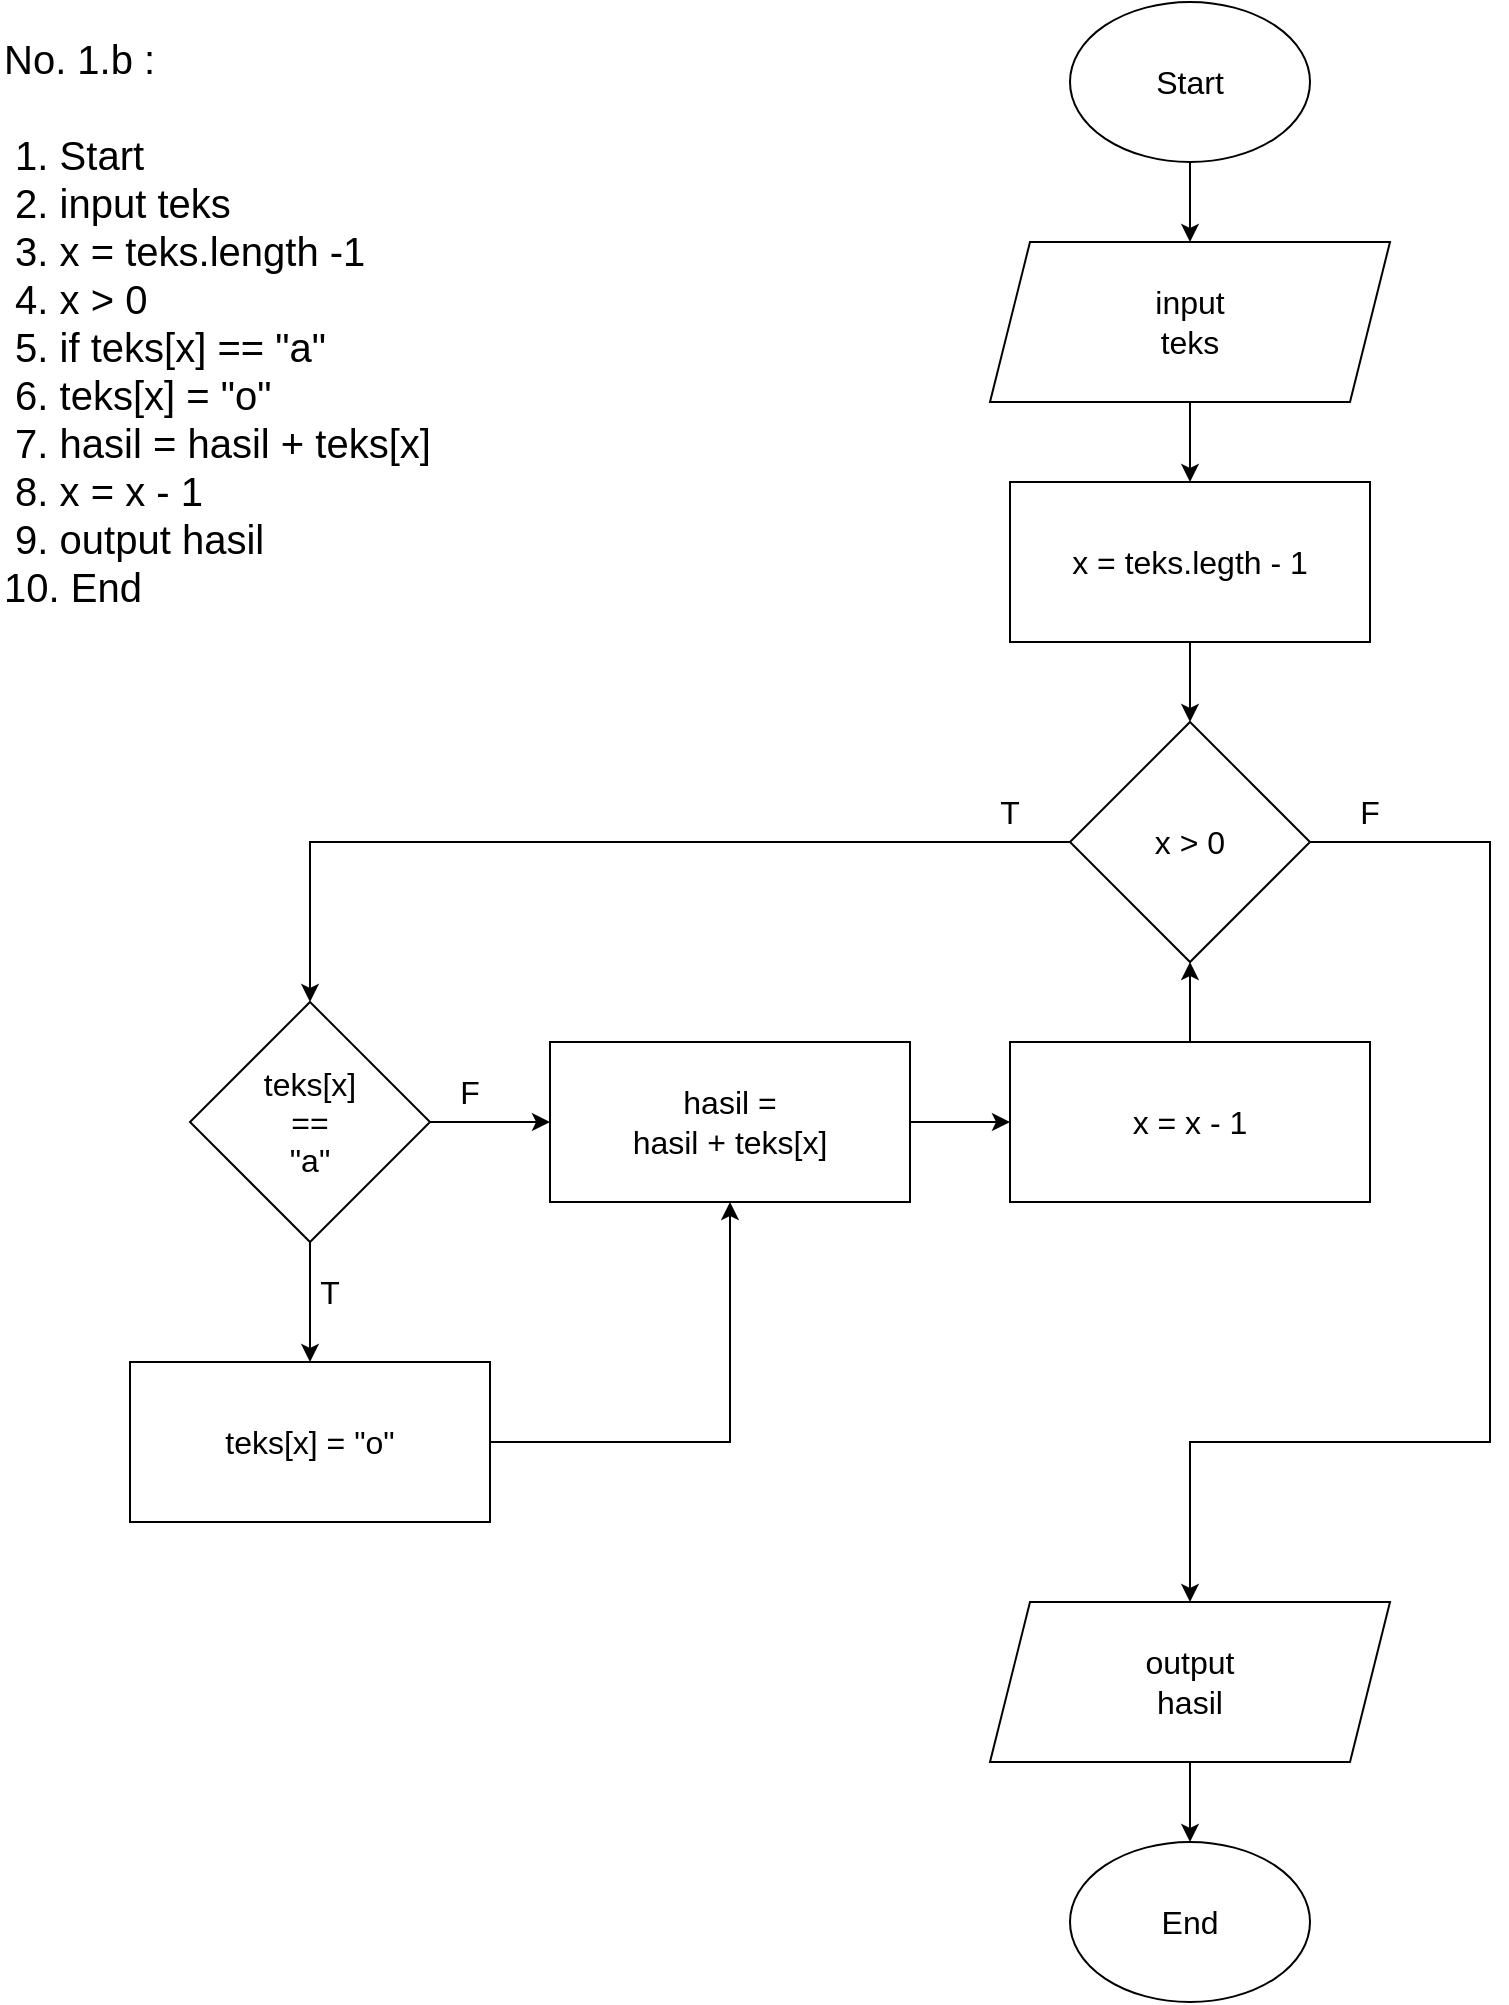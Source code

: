 <mxfile version="20.8.18" type="device"><diagram name="Page-1" id="kd0TApxPa6FV5b5bpifL"><mxGraphModel dx="1827" dy="1297" grid="1" gridSize="10" guides="1" tooltips="1" connect="1" arrows="1" fold="1" page="1" pageScale="1" pageWidth="850" pageHeight="1100" math="0" shadow="0"><root><mxCell id="0"/><mxCell id="1" parent="0"/><mxCell id="8gmWFEYBGh12hm8da9x5-1" value="No. 1.b :&lt;br&gt;&lt;br style=&quot;border-color: var(--border-color); font-size: 20px;&quot;&gt;&lt;span style=&quot;font-size: 20px;&quot;&gt;&amp;nbsp;1. Start&lt;/span&gt;&lt;br style=&quot;border-color: var(--border-color); font-size: 20px;&quot;&gt;&lt;span style=&quot;font-size: 20px;&quot;&gt;&amp;nbsp;2. input teks&lt;/span&gt;&lt;br style=&quot;border-color: var(--border-color); font-size: 20px;&quot;&gt;&lt;span style=&quot;font-size: 20px;&quot;&gt;&amp;nbsp;3. x = teks.length -1&lt;/span&gt;&lt;br style=&quot;border-color: var(--border-color); font-size: 20px;&quot;&gt;&lt;span style=&quot;font-size: 20px;&quot;&gt;&amp;nbsp;4. x &amp;gt; 0&lt;/span&gt;&lt;br style=&quot;border-color: var(--border-color); font-size: 20px;&quot;&gt;&lt;span style=&quot;font-size: 20px;&quot;&gt;&amp;nbsp;5. if teks[x] == &quot;a&quot;&lt;/span&gt;&lt;br style=&quot;border-color: var(--border-color); font-size: 20px;&quot;&gt;&lt;span style=&quot;font-size: 20px;&quot;&gt;&amp;nbsp;6. teks[x] = &quot;o&quot;&lt;/span&gt;&lt;br style=&quot;border-color: var(--border-color); font-size: 20px;&quot;&gt;&lt;span style=&quot;font-size: 20px;&quot;&gt;&amp;nbsp;7. hasil = hasil + teks[x]&lt;br&gt;&amp;nbsp;8. x = x - 1&lt;/span&gt;&lt;br style=&quot;border-color: var(--border-color); font-size: 20px;&quot;&gt;&lt;span style=&quot;font-size: 20px;&quot;&gt;&amp;nbsp;9. output hasil&lt;/span&gt;&lt;br style=&quot;border-color: var(--border-color); font-size: 20px;&quot;&gt;&lt;span style=&quot;font-size: 20px;&quot;&gt;10. End&lt;/span&gt;" style="text;html=1;strokeColor=none;fillColor=none;align=left;verticalAlign=middle;whiteSpace=wrap;rounded=0;fontSize=20;" parent="1" vertex="1"><mxGeometry x="-835" y="40" width="410" height="320" as="geometry"/></mxCell><mxCell id="Z6zjs13fauO5i3Sm-Mk4-12" value="" style="edgeStyle=orthogonalEdgeStyle;rounded=0;orthogonalLoop=1;jettySize=auto;html=1;fontSize=16;" parent="1" source="Z6zjs13fauO5i3Sm-Mk4-1" target="Z6zjs13fauO5i3Sm-Mk4-2" edge="1"><mxGeometry relative="1" as="geometry"/></mxCell><mxCell id="Z6zjs13fauO5i3Sm-Mk4-1" value="Start" style="ellipse;whiteSpace=wrap;html=1;fontSize=16;" parent="1" vertex="1"><mxGeometry x="-300" y="40" width="120" height="80" as="geometry"/></mxCell><mxCell id="Z6zjs13fauO5i3Sm-Mk4-13" value="" style="edgeStyle=orthogonalEdgeStyle;rounded=0;orthogonalLoop=1;jettySize=auto;html=1;fontSize=16;" parent="1" source="Z6zjs13fauO5i3Sm-Mk4-2" target="Z6zjs13fauO5i3Sm-Mk4-3" edge="1"><mxGeometry relative="1" as="geometry"/></mxCell><mxCell id="Z6zjs13fauO5i3Sm-Mk4-2" value="input&lt;br style=&quot;font-size: 16px;&quot;&gt;teks" style="shape=parallelogram;perimeter=parallelogramPerimeter;whiteSpace=wrap;html=1;fixedSize=1;fontSize=16;" parent="1" vertex="1"><mxGeometry x="-340" y="160" width="200" height="80" as="geometry"/></mxCell><mxCell id="Z6zjs13fauO5i3Sm-Mk4-14" value="" style="edgeStyle=orthogonalEdgeStyle;rounded=0;orthogonalLoop=1;jettySize=auto;html=1;fontSize=16;entryX=0.5;entryY=0;entryDx=0;entryDy=0;" parent="1" source="Z6zjs13fauO5i3Sm-Mk4-3" target="Z6zjs13fauO5i3Sm-Mk4-4" edge="1"><mxGeometry relative="1" as="geometry"/></mxCell><mxCell id="Z6zjs13fauO5i3Sm-Mk4-3" value="x = teks.legth - 1" style="rounded=0;whiteSpace=wrap;html=1;fontSize=16;" parent="1" vertex="1"><mxGeometry x="-330" y="280" width="180" height="80" as="geometry"/></mxCell><mxCell id="Z6zjs13fauO5i3Sm-Mk4-4" value="x &amp;gt; 0" style="rhombus;whiteSpace=wrap;html=1;fontSize=16;" parent="1" vertex="1"><mxGeometry x="-300" y="400" width="120" height="120" as="geometry"/></mxCell><mxCell id="Z6zjs13fauO5i3Sm-Mk4-16" value="" style="edgeStyle=orthogonalEdgeStyle;rounded=0;orthogonalLoop=1;jettySize=auto;html=1;fontSize=16;" parent="1" source="Z6zjs13fauO5i3Sm-Mk4-5" target="Z6zjs13fauO5i3Sm-Mk4-7" edge="1"><mxGeometry relative="1" as="geometry"/></mxCell><mxCell id="Z6zjs13fauO5i3Sm-Mk4-17" value="" style="edgeStyle=orthogonalEdgeStyle;rounded=0;orthogonalLoop=1;jettySize=auto;html=1;fontSize=16;" parent="1" source="Z6zjs13fauO5i3Sm-Mk4-5" target="Z6zjs13fauO5i3Sm-Mk4-8" edge="1"><mxGeometry relative="1" as="geometry"/></mxCell><mxCell id="Z6zjs13fauO5i3Sm-Mk4-5" value="teks[x]&lt;br style=&quot;font-size: 16px;&quot;&gt;==&lt;br style=&quot;font-size: 16px;&quot;&gt;&quot;a&quot;" style="rhombus;whiteSpace=wrap;html=1;fontSize=16;" parent="1" vertex="1"><mxGeometry x="-740" y="540" width="120" height="120" as="geometry"/></mxCell><mxCell id="Z6zjs13fauO5i3Sm-Mk4-7" value="teks[x] = &quot;o&quot;" style="rounded=0;whiteSpace=wrap;html=1;fontSize=16;" parent="1" vertex="1"><mxGeometry x="-770" y="720" width="180" height="80" as="geometry"/></mxCell><mxCell id="4AfuLXDnZ7vNGCfHa35D-2" style="edgeStyle=orthogonalEdgeStyle;rounded=0;orthogonalLoop=1;jettySize=auto;html=1;entryX=0;entryY=0.5;entryDx=0;entryDy=0;" edge="1" parent="1" source="Z6zjs13fauO5i3Sm-Mk4-8" target="4AfuLXDnZ7vNGCfHa35D-1"><mxGeometry relative="1" as="geometry"/></mxCell><mxCell id="Z6zjs13fauO5i3Sm-Mk4-8" value="hasil =&lt;br style=&quot;font-size: 16px;&quot;&gt;hasil + teks[x]" style="rounded=0;whiteSpace=wrap;html=1;fontSize=16;" parent="1" vertex="1"><mxGeometry x="-560" y="560" width="180" height="80" as="geometry"/></mxCell><mxCell id="Z6zjs13fauO5i3Sm-Mk4-21" value="" style="edgeStyle=orthogonalEdgeStyle;rounded=0;orthogonalLoop=1;jettySize=auto;html=1;fontSize=16;" parent="1" source="Z6zjs13fauO5i3Sm-Mk4-10" target="Z6zjs13fauO5i3Sm-Mk4-11" edge="1"><mxGeometry relative="1" as="geometry"/></mxCell><mxCell id="Z6zjs13fauO5i3Sm-Mk4-10" value="output&lt;br&gt;hasil" style="shape=parallelogram;perimeter=parallelogramPerimeter;whiteSpace=wrap;html=1;fixedSize=1;fontSize=16;" parent="1" vertex="1"><mxGeometry x="-340" y="840" width="200" height="80" as="geometry"/></mxCell><mxCell id="Z6zjs13fauO5i3Sm-Mk4-11" value="End" style="ellipse;whiteSpace=wrap;html=1;fontSize=16;" parent="1" vertex="1"><mxGeometry x="-300" y="960" width="120" height="80" as="geometry"/></mxCell><mxCell id="Z6zjs13fauO5i3Sm-Mk4-15" value="" style="endArrow=classic;html=1;rounded=0;fontSize=16;exitX=0;exitY=0.5;exitDx=0;exitDy=0;entryX=0.5;entryY=0;entryDx=0;entryDy=0;" parent="1" source="Z6zjs13fauO5i3Sm-Mk4-4" target="Z6zjs13fauO5i3Sm-Mk4-5" edge="1"><mxGeometry width="50" height="50" relative="1" as="geometry"><mxPoint x="-470" y="530" as="sourcePoint"/><mxPoint x="-420" y="480" as="targetPoint"/><Array as="points"><mxPoint x="-680" y="460"/></Array></mxGeometry></mxCell><mxCell id="Z6zjs13fauO5i3Sm-Mk4-19" value="" style="endArrow=classic;html=1;rounded=0;fontSize=16;exitX=1;exitY=0.5;exitDx=0;exitDy=0;entryX=0.5;entryY=1;entryDx=0;entryDy=0;" parent="1" source="Z6zjs13fauO5i3Sm-Mk4-7" target="Z6zjs13fauO5i3Sm-Mk4-8" edge="1"><mxGeometry width="50" height="50" relative="1" as="geometry"><mxPoint x="-540" y="530" as="sourcePoint"/><mxPoint x="-490" y="480" as="targetPoint"/><Array as="points"><mxPoint x="-470" y="760"/></Array></mxGeometry></mxCell><mxCell id="Z6zjs13fauO5i3Sm-Mk4-20" value="" style="endArrow=classic;html=1;rounded=0;fontSize=16;entryX=0.5;entryY=0;entryDx=0;entryDy=0;exitX=1;exitY=0.5;exitDx=0;exitDy=0;" parent="1" source="Z6zjs13fauO5i3Sm-Mk4-4" target="Z6zjs13fauO5i3Sm-Mk4-10" edge="1"><mxGeometry width="50" height="50" relative="1" as="geometry"><mxPoint x="-470" y="530" as="sourcePoint"/><mxPoint x="-420" y="480" as="targetPoint"/><Array as="points"><mxPoint x="-90" y="460"/><mxPoint x="-90" y="760"/><mxPoint x="-240" y="760"/></Array></mxGeometry></mxCell><mxCell id="Z6zjs13fauO5i3Sm-Mk4-22" value="T" style="text;html=1;strokeColor=none;fillColor=none;align=center;verticalAlign=middle;whiteSpace=wrap;rounded=0;fontSize=16;" parent="1" vertex="1"><mxGeometry x="-360" y="430" width="60" height="30" as="geometry"/></mxCell><mxCell id="Z6zjs13fauO5i3Sm-Mk4-23" value="T" style="text;html=1;strokeColor=none;fillColor=none;align=center;verticalAlign=middle;whiteSpace=wrap;rounded=0;fontSize=16;" parent="1" vertex="1"><mxGeometry x="-700" y="670" width="60" height="30" as="geometry"/></mxCell><mxCell id="Z6zjs13fauO5i3Sm-Mk4-24" value="F" style="text;html=1;strokeColor=none;fillColor=none;align=center;verticalAlign=middle;whiteSpace=wrap;rounded=0;fontSize=16;" parent="1" vertex="1"><mxGeometry x="-630" y="570" width="60" height="30" as="geometry"/></mxCell><mxCell id="Z6zjs13fauO5i3Sm-Mk4-25" value="F" style="text;html=1;strokeColor=none;fillColor=none;align=center;verticalAlign=middle;whiteSpace=wrap;rounded=0;fontSize=16;" parent="1" vertex="1"><mxGeometry x="-180" y="430" width="60" height="30" as="geometry"/></mxCell><mxCell id="4AfuLXDnZ7vNGCfHa35D-3" value="" style="edgeStyle=orthogonalEdgeStyle;rounded=0;orthogonalLoop=1;jettySize=auto;html=1;entryX=0.5;entryY=1;entryDx=0;entryDy=0;" edge="1" parent="1" source="4AfuLXDnZ7vNGCfHa35D-1" target="Z6zjs13fauO5i3Sm-Mk4-4"><mxGeometry relative="1" as="geometry"/></mxCell><mxCell id="4AfuLXDnZ7vNGCfHa35D-1" value="x = x - 1" style="rounded=0;whiteSpace=wrap;html=1;fontSize=16;" vertex="1" parent="1"><mxGeometry x="-330" y="560" width="180" height="80" as="geometry"/></mxCell></root></mxGraphModel></diagram></mxfile>